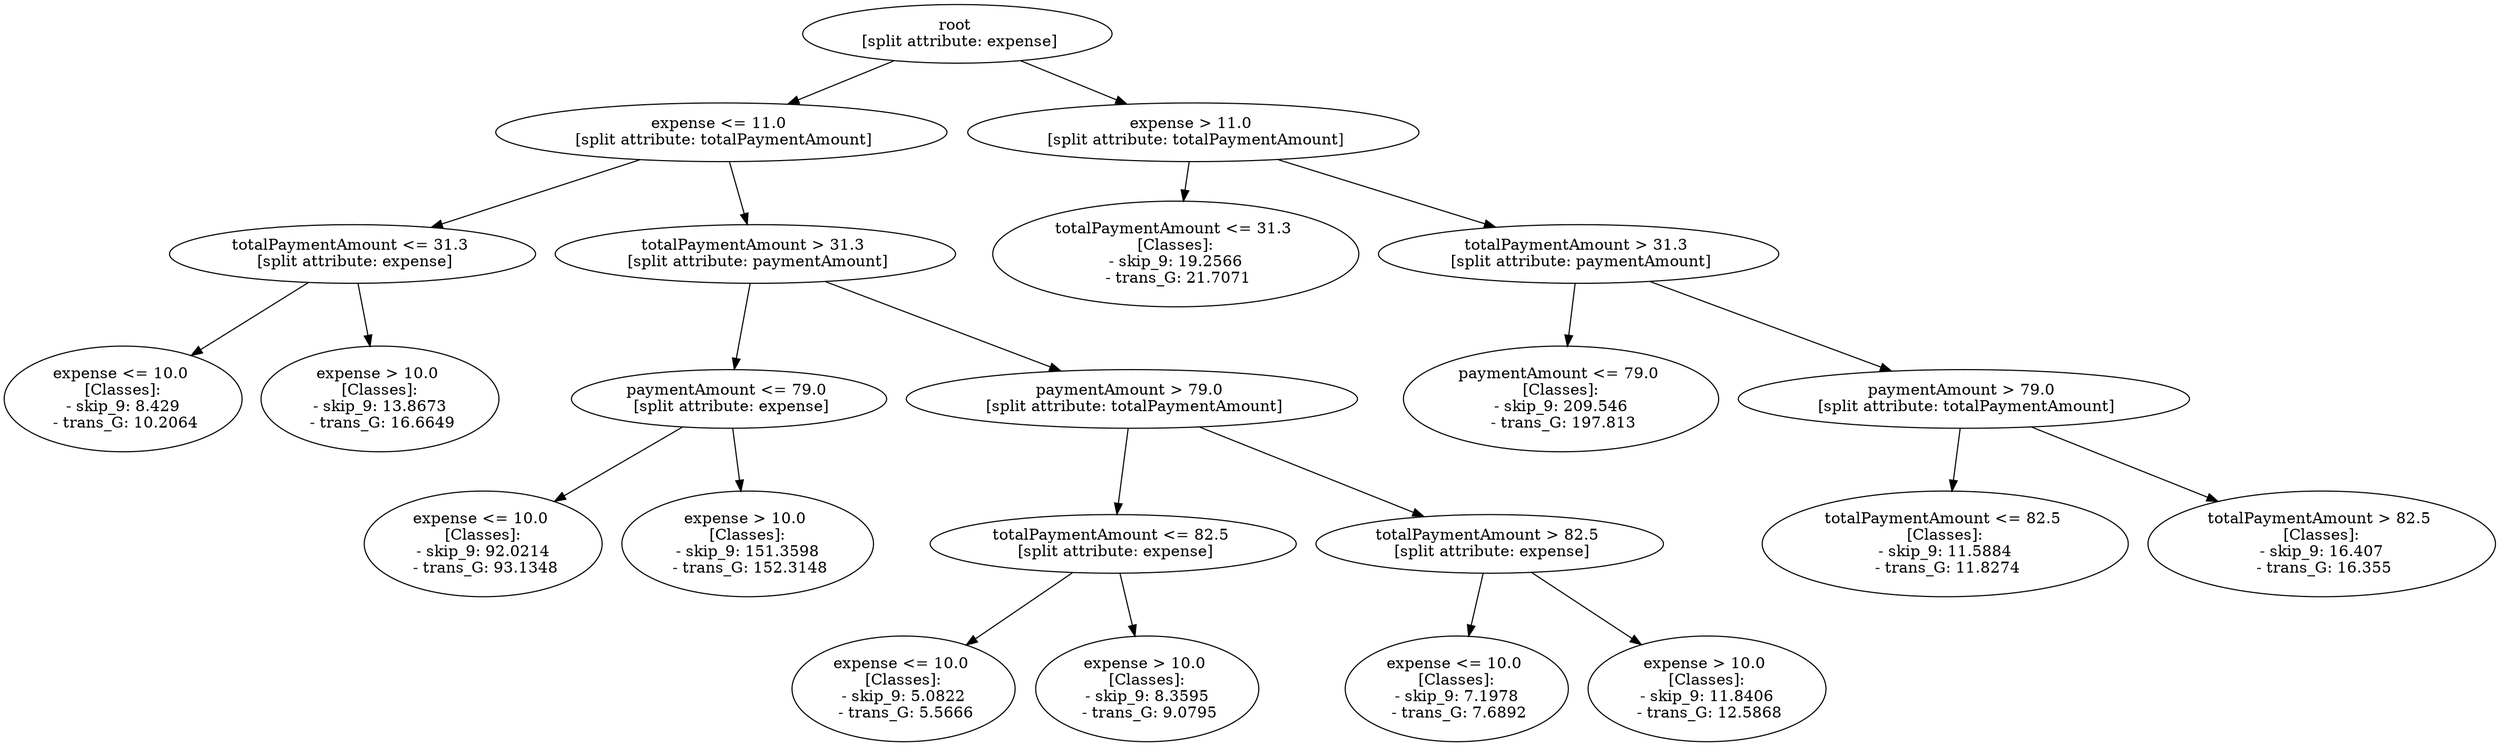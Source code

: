 // Road_Traffic_Fine_Management_Process-p_13-10
digraph "Road_Traffic_Fine_Management_Process-p_13-10" {
	"f3da7036-44be-4f1b-a773-cf08c7806d06" [label="root 
 [split attribute: expense]"]
	"469d7068-efbd-4c75-a0db-3f5e5a23b39d" [label="expense <= 11.0 
 [split attribute: totalPaymentAmount]"]
	"f3da7036-44be-4f1b-a773-cf08c7806d06" -> "469d7068-efbd-4c75-a0db-3f5e5a23b39d"
	"972c714b-022f-4ec5-8f38-699a0bf5b47b" [label="totalPaymentAmount <= 31.3 
 [split attribute: expense]"]
	"469d7068-efbd-4c75-a0db-3f5e5a23b39d" -> "972c714b-022f-4ec5-8f38-699a0bf5b47b"
	"3021d630-7d50-4a8c-9234-45d6bf53257e" [label="expense <= 10.0 
 [Classes]: 
 - skip_9: 8.429 
 - trans_G: 10.2064"]
	"972c714b-022f-4ec5-8f38-699a0bf5b47b" -> "3021d630-7d50-4a8c-9234-45d6bf53257e"
	"5f1a7906-c3c3-4d32-96fe-9589f2838f27" [label="expense > 10.0 
 [Classes]: 
 - skip_9: 13.8673 
 - trans_G: 16.6649"]
	"972c714b-022f-4ec5-8f38-699a0bf5b47b" -> "5f1a7906-c3c3-4d32-96fe-9589f2838f27"
	"8263eb4f-8432-4b6f-8ef8-42ef2c7376c6" [label="totalPaymentAmount > 31.3 
 [split attribute: paymentAmount]"]
	"469d7068-efbd-4c75-a0db-3f5e5a23b39d" -> "8263eb4f-8432-4b6f-8ef8-42ef2c7376c6"
	"ca1174f9-66f5-4d12-b104-0820b557c948" [label="paymentAmount <= 79.0 
 [split attribute: expense]"]
	"8263eb4f-8432-4b6f-8ef8-42ef2c7376c6" -> "ca1174f9-66f5-4d12-b104-0820b557c948"
	"b7890cfc-503d-44a7-95f0-ece65bd982eb" [label="expense <= 10.0 
 [Classes]: 
 - skip_9: 92.0214 
 - trans_G: 93.1348"]
	"ca1174f9-66f5-4d12-b104-0820b557c948" -> "b7890cfc-503d-44a7-95f0-ece65bd982eb"
	"0fe40d13-eebf-4012-bfb3-7b516e9fd096" [label="expense > 10.0 
 [Classes]: 
 - skip_9: 151.3598 
 - trans_G: 152.3148"]
	"ca1174f9-66f5-4d12-b104-0820b557c948" -> "0fe40d13-eebf-4012-bfb3-7b516e9fd096"
	"b142d902-e991-48d9-88e5-0d2475f8c45c" [label="paymentAmount > 79.0 
 [split attribute: totalPaymentAmount]"]
	"8263eb4f-8432-4b6f-8ef8-42ef2c7376c6" -> "b142d902-e991-48d9-88e5-0d2475f8c45c"
	"dcc15c7c-29c1-43d4-bc11-16fb7369ffa4" [label="totalPaymentAmount <= 82.5 
 [split attribute: expense]"]
	"b142d902-e991-48d9-88e5-0d2475f8c45c" -> "dcc15c7c-29c1-43d4-bc11-16fb7369ffa4"
	"7f7eaf63-9ebb-419f-b076-a36e094205a6" [label="expense <= 10.0 
 [Classes]: 
 - skip_9: 5.0822 
 - trans_G: 5.5666"]
	"dcc15c7c-29c1-43d4-bc11-16fb7369ffa4" -> "7f7eaf63-9ebb-419f-b076-a36e094205a6"
	"bb432160-7a9d-45d9-9c4a-b9264f4a5549" [label="expense > 10.0 
 [Classes]: 
 - skip_9: 8.3595 
 - trans_G: 9.0795"]
	"dcc15c7c-29c1-43d4-bc11-16fb7369ffa4" -> "bb432160-7a9d-45d9-9c4a-b9264f4a5549"
	"00d1248d-d506-469a-b7ef-0bc72a32dddb" [label="totalPaymentAmount > 82.5 
 [split attribute: expense]"]
	"b142d902-e991-48d9-88e5-0d2475f8c45c" -> "00d1248d-d506-469a-b7ef-0bc72a32dddb"
	"506494f3-a767-44e4-8ced-20af1cf8e6d3" [label="expense <= 10.0 
 [Classes]: 
 - skip_9: 7.1978 
 - trans_G: 7.6892"]
	"00d1248d-d506-469a-b7ef-0bc72a32dddb" -> "506494f3-a767-44e4-8ced-20af1cf8e6d3"
	"ed754bb1-3f24-4a08-ad14-b2aee89470d5" [label="expense > 10.0 
 [Classes]: 
 - skip_9: 11.8406 
 - trans_G: 12.5868"]
	"00d1248d-d506-469a-b7ef-0bc72a32dddb" -> "ed754bb1-3f24-4a08-ad14-b2aee89470d5"
	"56c514f6-dd7e-4b97-af12-513e85fae968" [label="expense > 11.0 
 [split attribute: totalPaymentAmount]"]
	"f3da7036-44be-4f1b-a773-cf08c7806d06" -> "56c514f6-dd7e-4b97-af12-513e85fae968"
	"bf59484e-3f71-47b0-9020-62b6542d530b" [label="totalPaymentAmount <= 31.3 
 [Classes]: 
 - skip_9: 19.2566 
 - trans_G: 21.7071"]
	"56c514f6-dd7e-4b97-af12-513e85fae968" -> "bf59484e-3f71-47b0-9020-62b6542d530b"
	"a16ae7d2-9822-4454-9ec9-963c7e6eec95" [label="totalPaymentAmount > 31.3 
 [split attribute: paymentAmount]"]
	"56c514f6-dd7e-4b97-af12-513e85fae968" -> "a16ae7d2-9822-4454-9ec9-963c7e6eec95"
	"f7597184-b62a-4adb-b82d-5418cda1189b" [label="paymentAmount <= 79.0 
 [Classes]: 
 - skip_9: 209.546 
 - trans_G: 197.813"]
	"a16ae7d2-9822-4454-9ec9-963c7e6eec95" -> "f7597184-b62a-4adb-b82d-5418cda1189b"
	"46bfb0c2-b38b-43eb-a85b-b452bee8b96c" [label="paymentAmount > 79.0 
 [split attribute: totalPaymentAmount]"]
	"a16ae7d2-9822-4454-9ec9-963c7e6eec95" -> "46bfb0c2-b38b-43eb-a85b-b452bee8b96c"
	"8d1f5f71-ef60-4c7e-9dc7-254a87efab49" [label="totalPaymentAmount <= 82.5 
 [Classes]: 
 - skip_9: 11.5884 
 - trans_G: 11.8274"]
	"46bfb0c2-b38b-43eb-a85b-b452bee8b96c" -> "8d1f5f71-ef60-4c7e-9dc7-254a87efab49"
	"f9f60dc8-2bb8-487c-a687-b57b31ddaf41" [label="totalPaymentAmount > 82.5 
 [Classes]: 
 - skip_9: 16.407 
 - trans_G: 16.355"]
	"46bfb0c2-b38b-43eb-a85b-b452bee8b96c" -> "f9f60dc8-2bb8-487c-a687-b57b31ddaf41"
}
